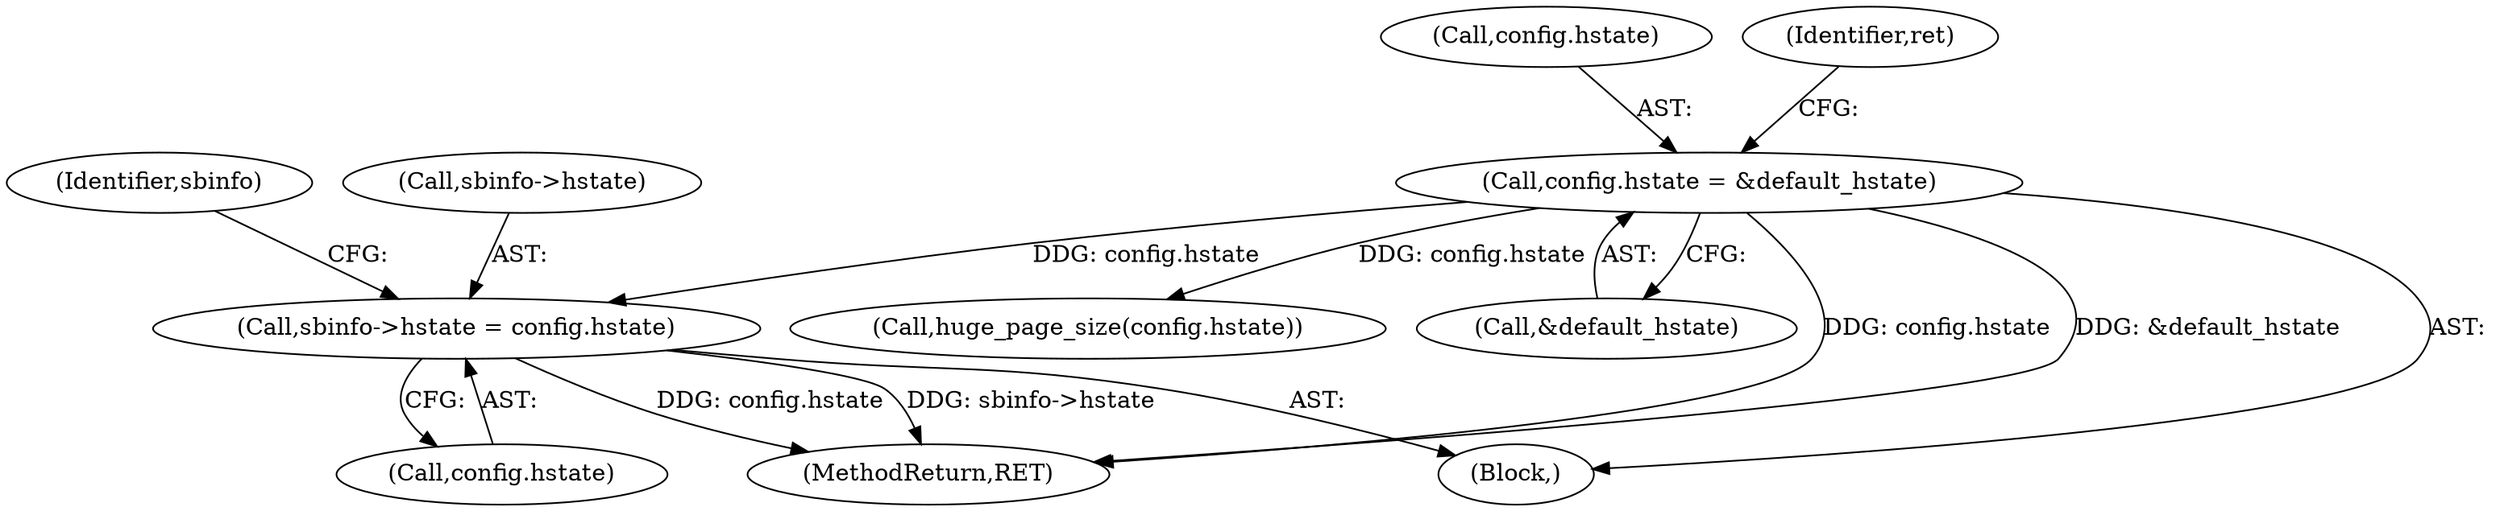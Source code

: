 digraph "0_linux_90481622d75715bfcb68501280a917dbfe516029_1@pointer" {
"1000175" [label="(Call,sbinfo->hstate = config.hstate)"];
"1000142" [label="(Call,config.hstate = &default_hstate)"];
"1000179" [label="(Call,config.hstate)"];
"1000142" [label="(Call,config.hstate = &default_hstate)"];
"1000106" [label="(Block,)"];
"1000307" [label="(MethodReturn,RET)"];
"1000143" [label="(Call,config.hstate)"];
"1000185" [label="(Identifier,sbinfo)"];
"1000237" [label="(Call,huge_page_size(config.hstate))"];
"1000175" [label="(Call,sbinfo->hstate = config.hstate)"];
"1000176" [label="(Call,sbinfo->hstate)"];
"1000149" [label="(Identifier,ret)"];
"1000146" [label="(Call,&default_hstate)"];
"1000175" -> "1000106"  [label="AST: "];
"1000175" -> "1000179"  [label="CFG: "];
"1000176" -> "1000175"  [label="AST: "];
"1000179" -> "1000175"  [label="AST: "];
"1000185" -> "1000175"  [label="CFG: "];
"1000175" -> "1000307"  [label="DDG: config.hstate"];
"1000175" -> "1000307"  [label="DDG: sbinfo->hstate"];
"1000142" -> "1000175"  [label="DDG: config.hstate"];
"1000142" -> "1000106"  [label="AST: "];
"1000142" -> "1000146"  [label="CFG: "];
"1000143" -> "1000142"  [label="AST: "];
"1000146" -> "1000142"  [label="AST: "];
"1000149" -> "1000142"  [label="CFG: "];
"1000142" -> "1000307"  [label="DDG: config.hstate"];
"1000142" -> "1000307"  [label="DDG: &default_hstate"];
"1000142" -> "1000237"  [label="DDG: config.hstate"];
}
